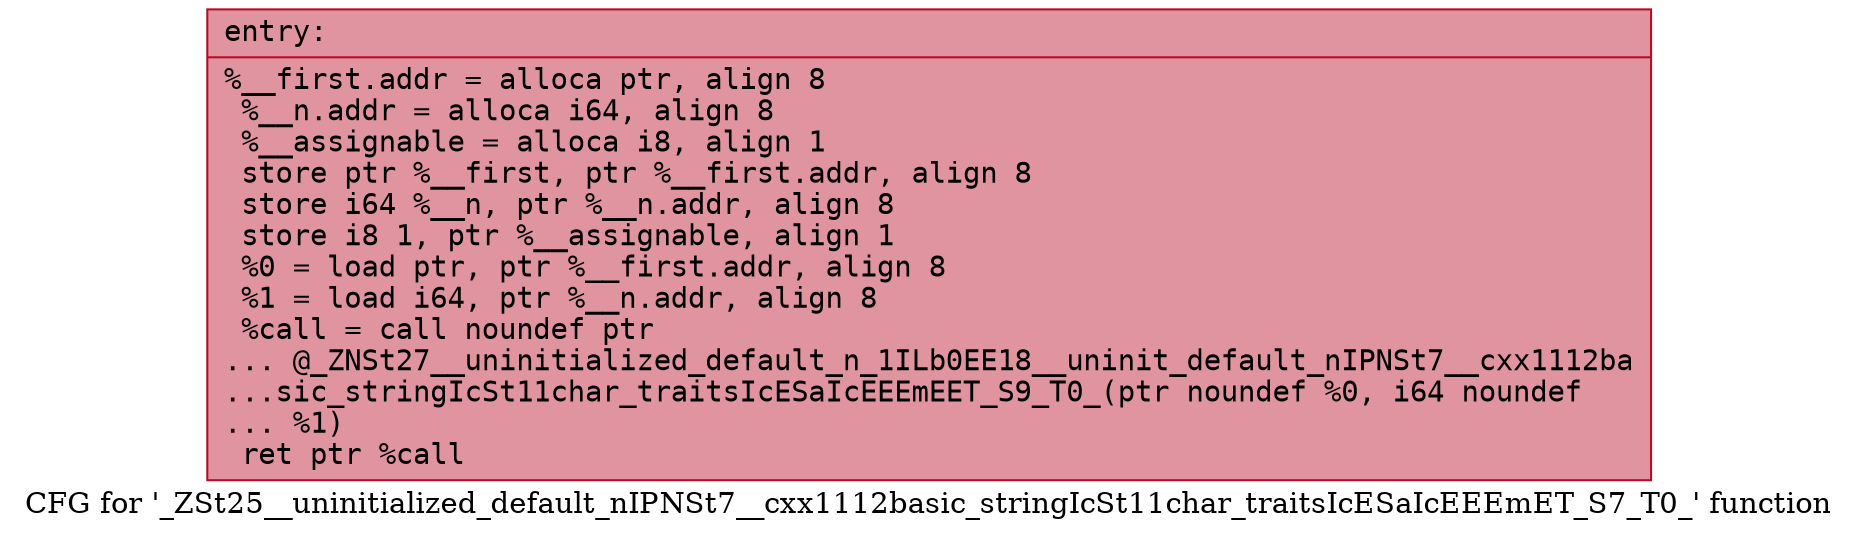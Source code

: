 digraph "CFG for '_ZSt25__uninitialized_default_nIPNSt7__cxx1112basic_stringIcSt11char_traitsIcESaIcEEEmET_S7_T0_' function" {
	label="CFG for '_ZSt25__uninitialized_default_nIPNSt7__cxx1112basic_stringIcSt11char_traitsIcESaIcEEEmET_S7_T0_' function";

	Node0x55bd406231b0 [shape=record,color="#b70d28ff", style=filled, fillcolor="#b70d2870" fontname="Courier",label="{entry:\l|  %__first.addr = alloca ptr, align 8\l  %__n.addr = alloca i64, align 8\l  %__assignable = alloca i8, align 1\l  store ptr %__first, ptr %__first.addr, align 8\l  store i64 %__n, ptr %__n.addr, align 8\l  store i8 1, ptr %__assignable, align 1\l  %0 = load ptr, ptr %__first.addr, align 8\l  %1 = load i64, ptr %__n.addr, align 8\l  %call = call noundef ptr\l... @_ZNSt27__uninitialized_default_n_1ILb0EE18__uninit_default_nIPNSt7__cxx1112ba\l...sic_stringIcSt11char_traitsIcESaIcEEEmEET_S9_T0_(ptr noundef %0, i64 noundef\l... %1)\l  ret ptr %call\l}"];
}

